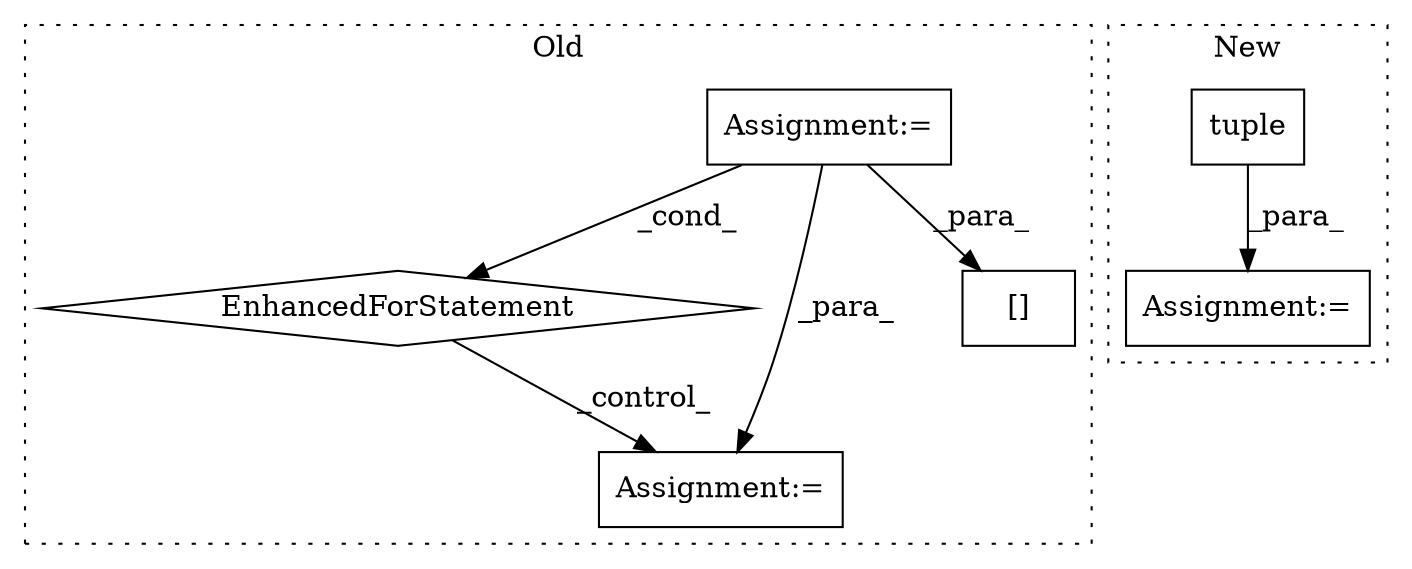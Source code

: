 digraph G {
subgraph cluster0 {
1 [label="EnhancedForStatement" a="70" s="8373,8481" l="81,2" shape="diamond"];
3 [label="Assignment:=" a="7" s="8373,8481" l="81,2" shape="box"];
5 [label="Assignment:=" a="7" s="8511" l="1" shape="box"];
6 [label="[]" a="2" s="8497,8502" l="4,1" shape="box"];
label = "Old";
style="dotted";
}
subgraph cluster1 {
2 [label="tuple" a="32" s="7956,7968" l="6,1" shape="box"];
4 [label="Assignment:=" a="7" s="8331" l="1" shape="box"];
label = "New";
style="dotted";
}
1 -> 5 [label="_control_"];
2 -> 4 [label="_para_"];
3 -> 6 [label="_para_"];
3 -> 5 [label="_para_"];
3 -> 1 [label="_cond_"];
}